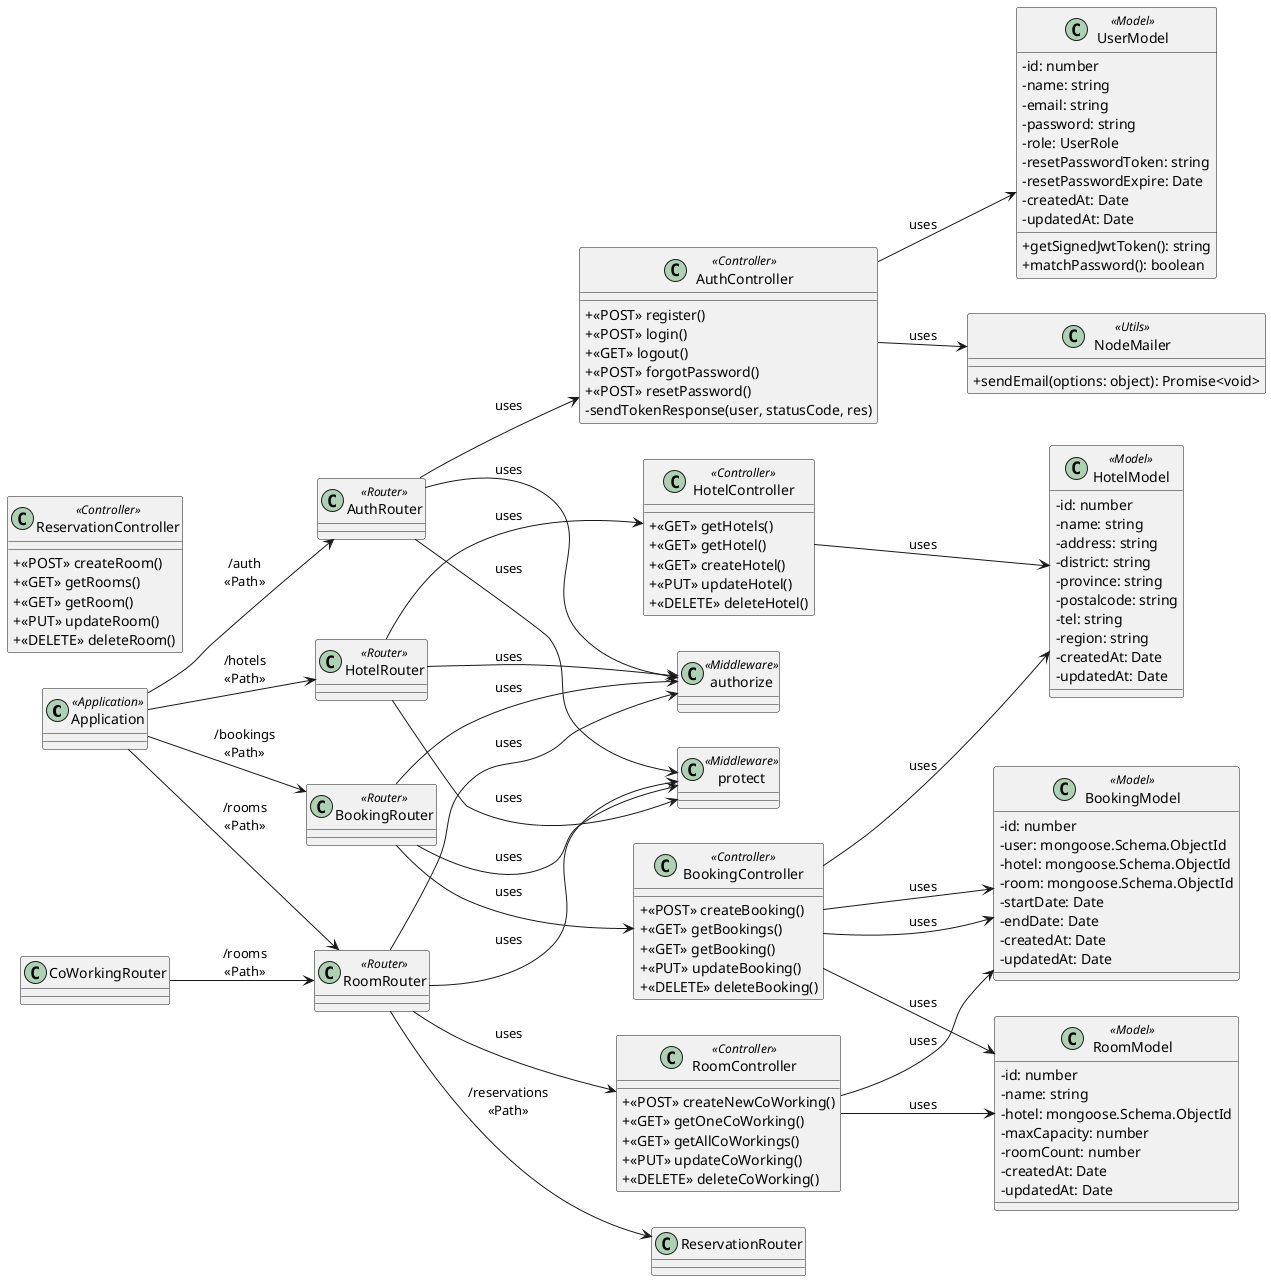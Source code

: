 @startuml Class Diagram
left to right direction
skinparam packagePadding 20
skinparam classAttributeIconSize 0

class Application <<Application>>

' Routers
class AuthRouter <<Router>>
class HotelRouter <<Router>>
class RoomRouter <<Router>>
class BookingRouter <<Router>>

' Controllers
class AuthController <<Controller>> {
    + <<POST>> register()
    + <<POST>> login()
    + <<GET>> logout()
    + <<POST>> forgotPassword()
    + <<POST>> resetPassword()
    - sendTokenResponse(user, statusCode, res)
}

class HotelController <<Controller>> {
    + <<GET>> getHotels()
    + <<GET>> getHotel()
    + <<GET>> createHotel()
    + <<PUT>> updateHotel()
    + <<DELETE>> deleteHotel()
}

class RoomController <<Controller>> {
    + <<POST>> createNewCoWorking()
    + <<GET>> getOneCoWorking()
    + <<GET>> getAllCoWorkings()
    + <<PUT>> updateCoWorking()
    + <<DELETE>> deleteCoWorking()
}

class BookingController <<Controller>> {
    + <<POST>> createBooking()
    + <<GET>> getBookings()
    + <<GET>> getBooking()
    + <<PUT>> updateBooking()
    + <<DELETE>> deleteBooking()
}

class ReservationController <<Controller>> {
    + <<POST>> createRoom()
    + <<GET>> getRooms()
    + <<GET>> getRoom()
    + <<PUT>> updateRoom()
    + <<DELETE>> deleteRoom()
}

' Model
class UserModel <<Model>> {
    - id: number
    - name: string
    - email: string
    - password: string
    - role: UserRole
    - resetPasswordToken: string
    - resetPasswordExpire: Date
    - createdAt: Date
    - updatedAt: Date

    + getSignedJwtToken(): string
    + matchPassword(): boolean
}

class HotelModel <<Model>> {
    - id: number
    - name: string
    - address: string
    - district: string
    - province: string
    - postalcode: string
    - tel: string
    - region: string
    - createdAt: Date
    - updatedAt: Date
}

class RoomModel <<Model>> {
    - id: number
    - name: string
    - hotel: mongoose.Schema.ObjectId
    - maxCapacity: number
    - roomCount: number
    - createdAt: Date
    - updatedAt: Date
}

class BookingModel <<Model>> {
    - id: number
    - user: mongoose.Schema.ObjectId
    - hotel: mongoose.Schema.ObjectId
    - room: mongoose.Schema.ObjectId
    - startDate: Date
    - endDate: Date
    - createdAt: Date
    - updatedAt: Date
}

' Utils
class NodeMailer <<Utils>> {
    + sendEmail(options: object): Promise<void>
}

' Middlewares
class authorize <<Middleware>>
class protect <<Middleware>>

'' Service & Router
Application --> AuthRouter: "/auth\n<<Path>>"
Application --> HotelRouter: "/hotels\n<<Path>>"
Application --> BookingRouter: "/bookings\n<<Path>>"
Application --> RoomRouter: "/rooms\n<<Path>>"

'' Routers & Routers
CoWorkingRouter --> RoomRouter: "/rooms\n<<Path>>"
RoomRouter --> ReservationRouter: "/reservations\n<<Path>>"

'' Router & Middlewares
AuthRouter --> authorize: "uses"
AuthRouter --> protect: "uses"

HotelRouter --> authorize: "uses"
HotelRouter --> protect: "uses"

RoomRouter --> authorize: "uses"
RoomRouter --> protect: "uses"

BookingRouter --> authorize: "uses"
BookingRouter --> protect: "uses"

'' Routers & Controllers
AuthRouter --> AuthController: "uses"
HotelRouter --> HotelController: "uses"
RoomRouter --> RoomController: "uses"
BookingRouter --> BookingController: "uses"

'' Controllers & Models
AuthController --> UserModel: "uses"
HotelController --> HotelModel: "uses"
RoomController --> RoomModel: "uses"
BookingController --> BookingModel: "uses"
RoomController --> BookingModel: "uses"
BookingController --> BookingModel: "uses"
BookingController --> HotelModel: "uses"
BookingController --> RoomModel: "uses"

'' Utils
AuthController --> NodeMailer: "uses"

@enduml